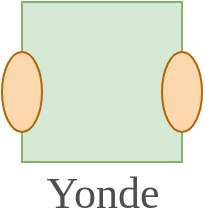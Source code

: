 <mxfile version="13.6.5">
    <diagram id="FKqktztcBN4K4i71OJ5Y" name="ページ1">
        <mxGraphModel dx="140" dy="489" grid="1" gridSize="10" guides="1" tooltips="1" connect="1" arrows="1" fold="1" page="1" pageScale="1" pageWidth="827" pageHeight="1169" background="none" math="0" shadow="0">
            <root>
                <mxCell id="0"/>
                <mxCell id="1" parent="0"/>
                <mxCell id="5" value="" style="whiteSpace=wrap;html=1;aspect=fixed;fillColor=#d5e8d4;strokeColor=#82b366;" parent="1" vertex="1">
                    <mxGeometry x="370" y="339" width="80" height="80" as="geometry"/>
                </mxCell>
                <mxCell id="6" value="" style="ellipse;whiteSpace=wrap;html=1;rotation=90;fillColor=#fad7ac;strokeColor=#b46504;sketch=0;" parent="1" vertex="1">
                    <mxGeometry x="350" y="374" width="40" height="20" as="geometry"/>
                </mxCell>
                <mxCell id="7" value="" style="ellipse;whiteSpace=wrap;html=1;rotation=90;fillColor=#fad7ac;strokeColor=#b46504;" parent="1" vertex="1">
                    <mxGeometry x="430" y="374" width="40" height="20" as="geometry"/>
                </mxCell>
                <mxCell id="8" value="&lt;font style=&quot;font-size: 22px&quot; face=&quot;Comic Sans MS&quot; color=&quot;#4d4d4d&quot;&gt;Yonde&lt;/font&gt;" style="text;html=1;resizable=0;autosize=1;align=center;verticalAlign=middle;points=[];fillColor=none;strokeColor=none;rounded=0;fontColor=#393C56;" parent="1" vertex="1">
                    <mxGeometry x="370" y="425" width="80" height="20" as="geometry"/>
                </mxCell>
            </root>
        </mxGraphModel>
    </diagram>
</mxfile>
